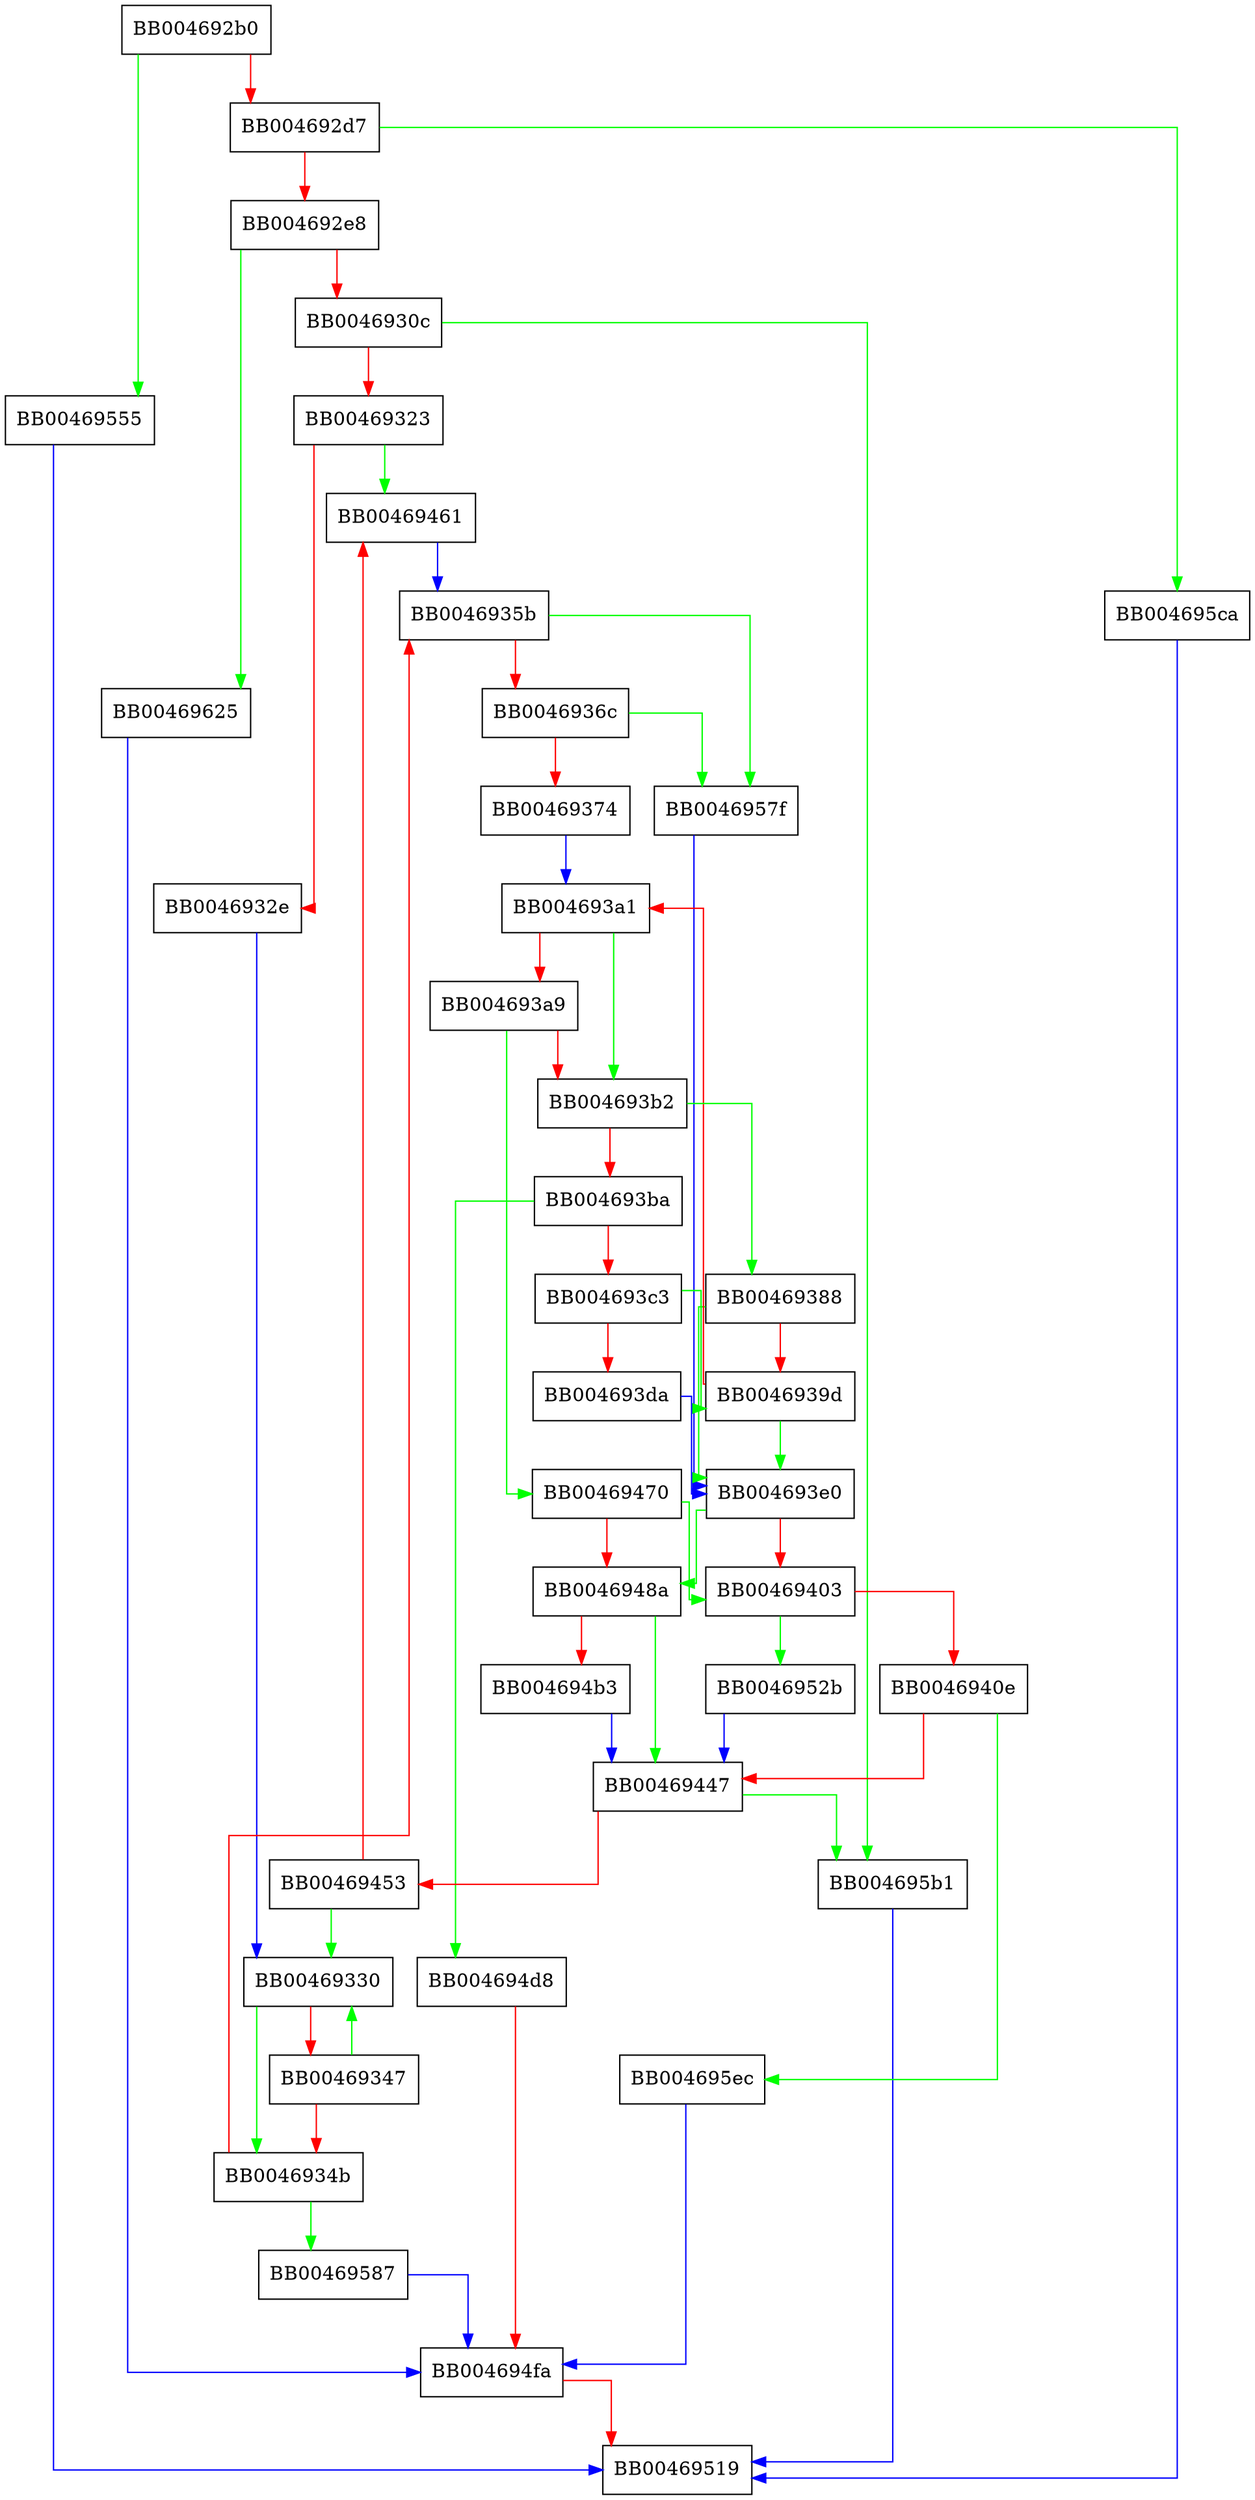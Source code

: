 digraph parse_name {
  node [shape="box"];
  graph [splines=ortho];
  BB004692b0 -> BB00469555 [color="green"];
  BB004692b0 -> BB004692d7 [color="red"];
  BB004692d7 -> BB004695ca [color="green"];
  BB004692d7 -> BB004692e8 [color="red"];
  BB004692e8 -> BB00469625 [color="green"];
  BB004692e8 -> BB0046930c [color="red"];
  BB0046930c -> BB004695b1 [color="green"];
  BB0046930c -> BB00469323 [color="red"];
  BB00469323 -> BB00469461 [color="green"];
  BB00469323 -> BB0046932e [color="red"];
  BB0046932e -> BB00469330 [color="blue"];
  BB00469330 -> BB0046934b [color="green"];
  BB00469330 -> BB00469347 [color="red"];
  BB00469347 -> BB00469330 [color="green"];
  BB00469347 -> BB0046934b [color="red"];
  BB0046934b -> BB00469587 [color="green"];
  BB0046934b -> BB0046935b [color="red"];
  BB0046935b -> BB0046957f [color="green"];
  BB0046935b -> BB0046936c [color="red"];
  BB0046936c -> BB0046957f [color="green"];
  BB0046936c -> BB00469374 [color="red"];
  BB00469374 -> BB004693a1 [color="blue"];
  BB00469388 -> BB004693e0 [color="green"];
  BB00469388 -> BB0046939d [color="red"];
  BB0046939d -> BB004693e0 [color="green"];
  BB0046939d -> BB004693a1 [color="red"];
  BB004693a1 -> BB004693b2 [color="green"];
  BB004693a1 -> BB004693a9 [color="red"];
  BB004693a9 -> BB00469470 [color="green"];
  BB004693a9 -> BB004693b2 [color="red"];
  BB004693b2 -> BB00469388 [color="green"];
  BB004693b2 -> BB004693ba [color="red"];
  BB004693ba -> BB004694d8 [color="green"];
  BB004693ba -> BB004693c3 [color="red"];
  BB004693c3 -> BB0046939d [color="green"];
  BB004693c3 -> BB004693da [color="red"];
  BB004693da -> BB004693e0 [color="blue"];
  BB004693e0 -> BB0046948a [color="green"];
  BB004693e0 -> BB00469403 [color="red"];
  BB00469403 -> BB0046952b [color="green"];
  BB00469403 -> BB0046940e [color="red"];
  BB0046940e -> BB004695ec [color="green"];
  BB0046940e -> BB00469447 [color="red"];
  BB00469447 -> BB004695b1 [color="green"];
  BB00469447 -> BB00469453 [color="red"];
  BB00469453 -> BB00469330 [color="green"];
  BB00469453 -> BB00469461 [color="red"];
  BB00469461 -> BB0046935b [color="blue"];
  BB00469470 -> BB00469403 [color="green"];
  BB00469470 -> BB0046948a [color="red"];
  BB0046948a -> BB00469447 [color="green"];
  BB0046948a -> BB004694b3 [color="red"];
  BB004694b3 -> BB00469447 [color="blue"];
  BB004694d8 -> BB004694fa [color="red"];
  BB004694fa -> BB00469519 [color="red"];
  BB0046952b -> BB00469447 [color="blue"];
  BB00469555 -> BB00469519 [color="blue"];
  BB0046957f -> BB004693e0 [color="blue"];
  BB00469587 -> BB004694fa [color="blue"];
  BB004695b1 -> BB00469519 [color="blue"];
  BB004695ca -> BB00469519 [color="blue"];
  BB004695ec -> BB004694fa [color="blue"];
  BB00469625 -> BB004694fa [color="blue"];
}